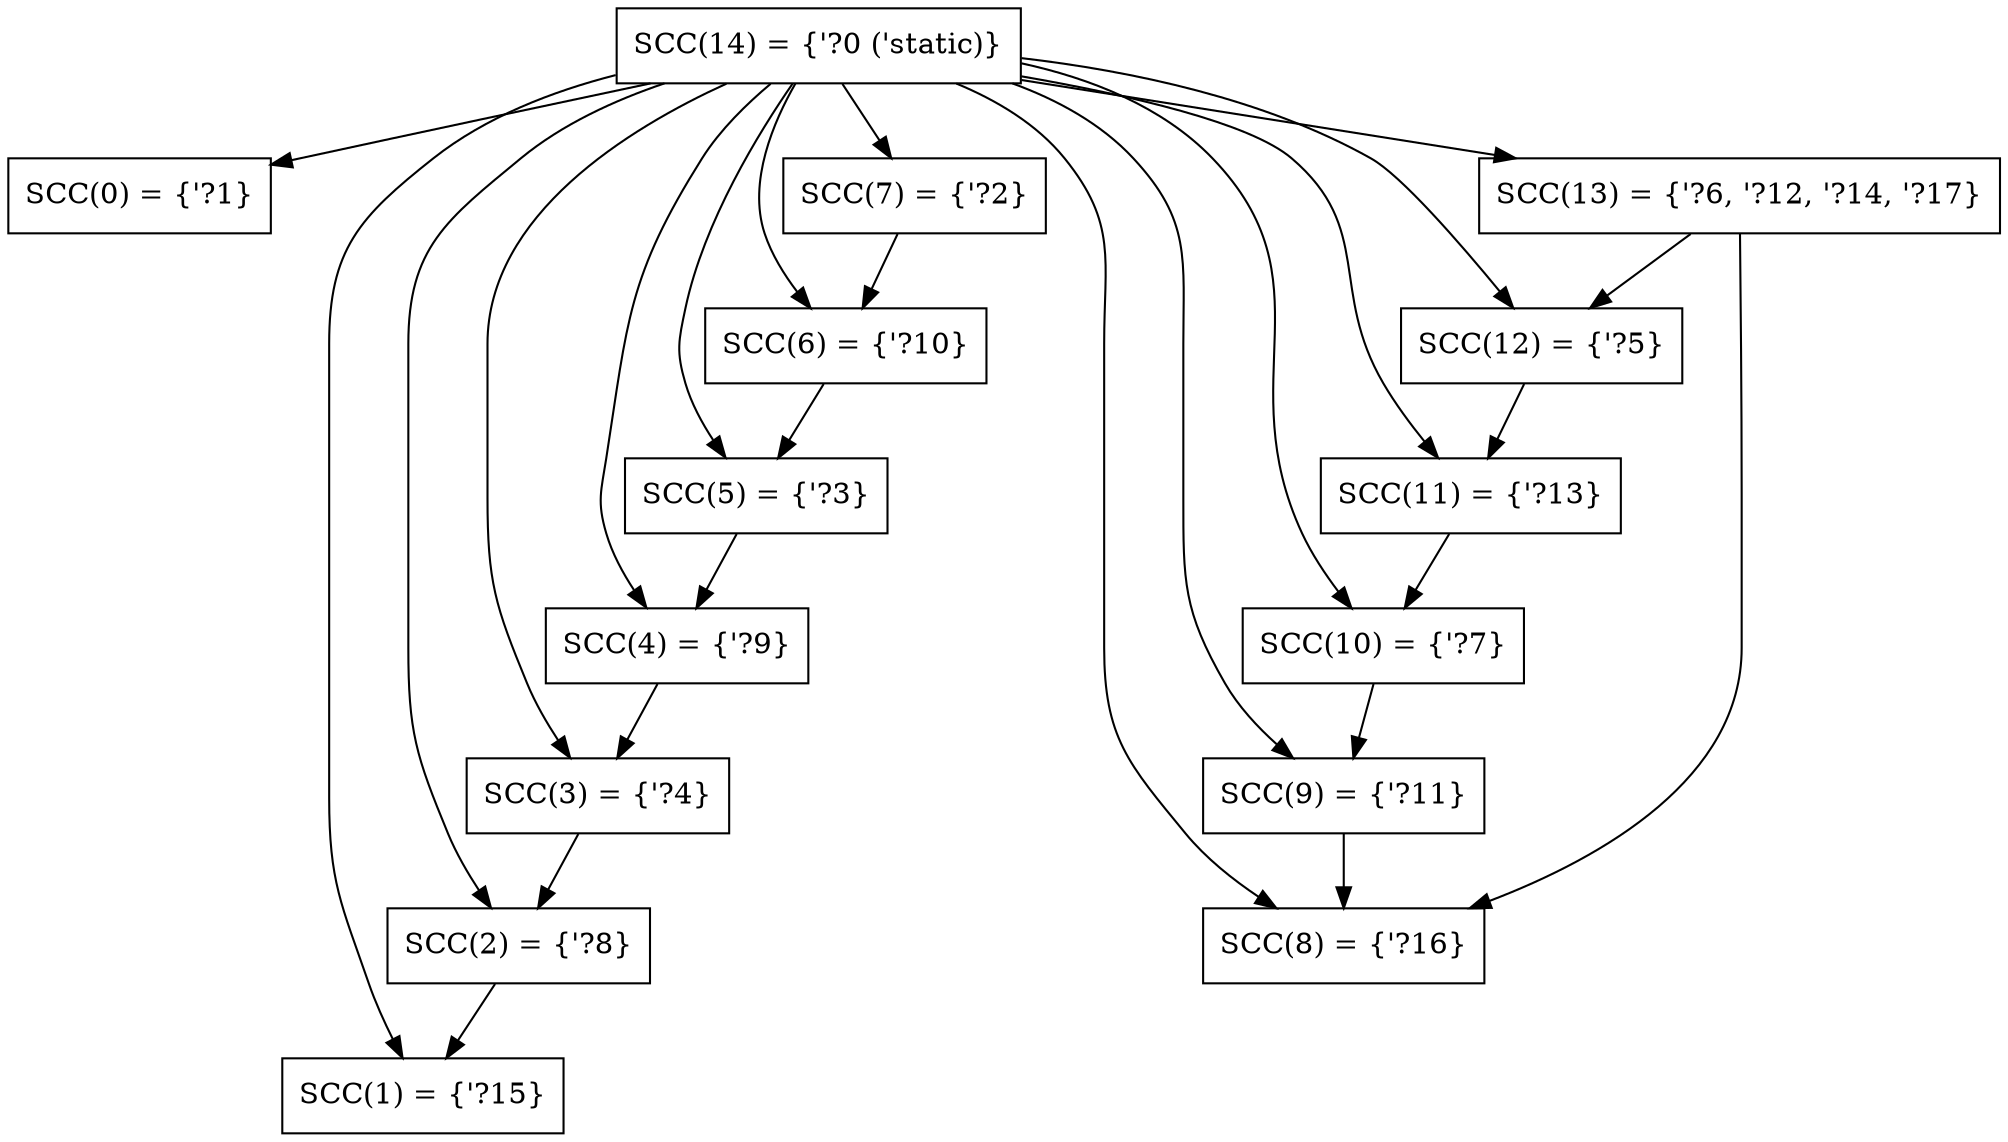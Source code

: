 digraph RegionInferenceContext {
    r0[label="SCC(0) = {\'?1}"][shape="box"];
    r1[label="SCC(1) = {\'?15}"][shape="box"];
    r2[label="SCC(2) = {\'?8}"][shape="box"];
    r3[label="SCC(3) = {\'?4}"][shape="box"];
    r4[label="SCC(4) = {\'?9}"][shape="box"];
    r5[label="SCC(5) = {\'?3}"][shape="box"];
    r6[label="SCC(6) = {\'?10}"][shape="box"];
    r7[label="SCC(7) = {\'?2}"][shape="box"];
    r8[label="SCC(8) = {\'?16}"][shape="box"];
    r9[label="SCC(9) = {\'?11}"][shape="box"];
    r10[label="SCC(10) = {\'?7}"][shape="box"];
    r11[label="SCC(11) = {\'?13}"][shape="box"];
    r12[label="SCC(12) = {\'?5}"][shape="box"];
    r13[label="SCC(13) = {\'?6, \'?12, \'?14, \'?17}"][shape="box"];
    r14[label="SCC(14) = {\'?0 (\'static)}"][shape="box"];
    r2 -> r1[label=""];
    r3 -> r2[label=""];
    r4 -> r3[label=""];
    r5 -> r4[label=""];
    r6 -> r5[label=""];
    r7 -> r6[label=""];
    r9 -> r8[label=""];
    r10 -> r9[label=""];
    r11 -> r10[label=""];
    r12 -> r11[label=""];
    r13 -> r12[label=""];
    r13 -> r8[label=""];
    r14 -> r0[label=""];
    r14 -> r7[label=""];
    r14 -> r5[label=""];
    r14 -> r3[label=""];
    r14 -> r12[label=""];
    r14 -> r13[label=""];
    r14 -> r10[label=""];
    r14 -> r2[label=""];
    r14 -> r4[label=""];
    r14 -> r6[label=""];
    r14 -> r9[label=""];
    r14 -> r11[label=""];
    r14 -> r1[label=""];
    r14 -> r8[label=""];
}
